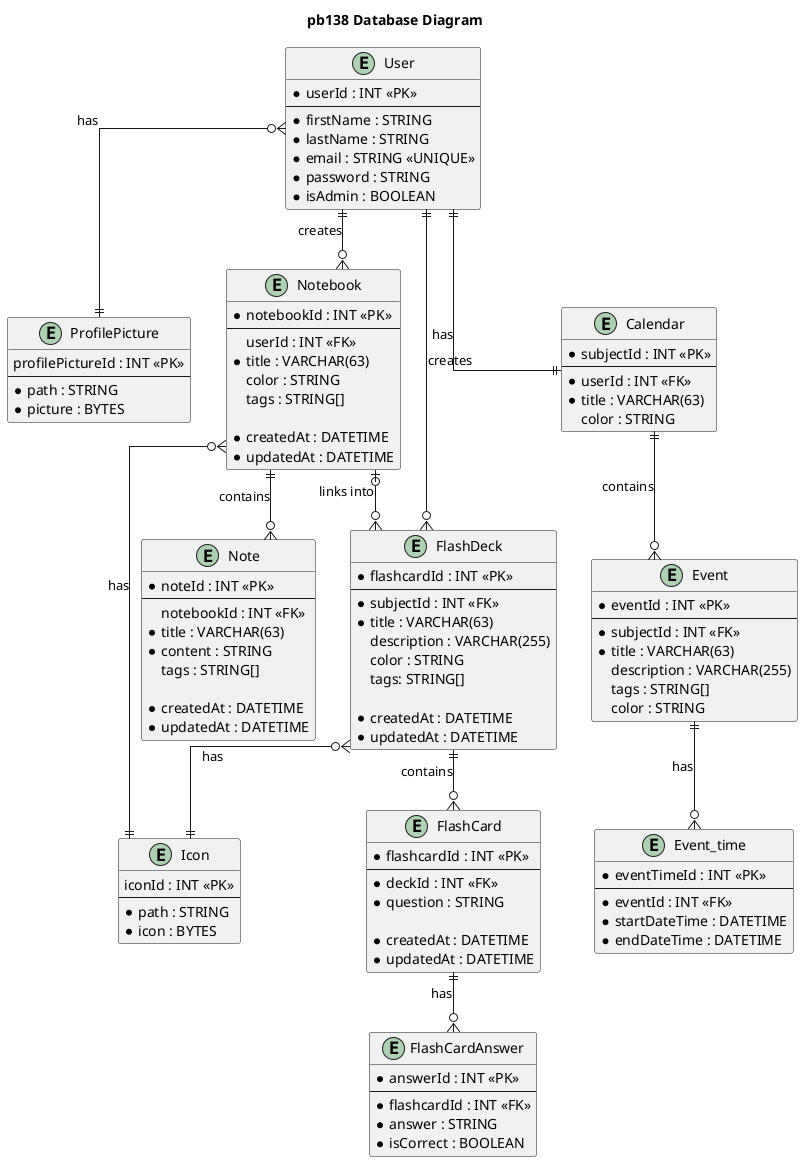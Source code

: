 ﻿@startuml
skinparam shadowing false
skinparam linetype ortho
title pb138 Database Diagram

entity User {
    * userId : INT <<PK>>
    --
    * firstName : STRING
    * lastName : STRING
    * email : STRING <<UNIQUE>>
    * password : STRING
    * isAdmin : BOOLEAN
}

entity ProfilePicture {
    profilePictureId : INT <<PK>>
    --
    *path : STRING
    *picture : BYTES
}

entity Icon {
    iconId : INT <<PK>>
    --
    *path : STRING
    *icon : BYTES
}

entity Notebook {
    * notebookId : INT <<PK>>
    --
    userId : INT <<FK>>
    * title : VARCHAR(63)
    color : STRING
    tags : STRING[]

    * createdAt : DATETIME
    * updatedAt : DATETIME
}

entity Note {
    * noteId : INT <<PK>>
    --
    notebookId : INT <<FK>>
    * title : VARCHAR(63)
    * content : STRING
    tags : STRING[]

    * createdAt : DATETIME
    * updatedAt : DATETIME
}

entity Calendar {
    * subjectId : INT <<PK>>
    --
    *userId : INT <<FK>>
    * title : VARCHAR(63)
    color : STRING
}

entity Event {
    * eventId : INT <<PK>>
    --
    * subjectId : INT <<FK>>
    * title : VARCHAR(63)
    description : VARCHAR(255)
    tags : STRING[]
    color : STRING
}

entity Event_time {
    * eventTimeId : INT <<PK>>
    --
    * eventId : INT <<FK>>
    * startDateTime : DATETIME
    * endDateTime : DATETIME
}

entity FlashDeck {
    * flashcardId : INT <<PK>>
    --
    * subjectId : INT <<FK>>
    * title : VARCHAR(63)
    description : VARCHAR(255)
    color : STRING
    tags: STRING[]

    * createdAt : DATETIME
    * updatedAt : DATETIME
}

entity FlashCard {
    * flashcardId : INT <<PK>>
    --
    * deckId : INT <<FK>>
    * question : STRING

    * createdAt : DATETIME
    * updatedAt : DATETIME
}

entity FlashCardAnswer {
    * answerId : INT <<PK>>
    --
    * flashcardId : INT <<FK>>
    * answer : STRING
    * isCorrect : BOOLEAN
}

User            }o--|| ProfilePicture   : has
User            ||--o{ Notebook         : creates
Notebook        ||--o{ Note             : contains
User            ||--|| Calendar         : has
Calendar        ||--o{ Event            : contains
Event           ||--o{ Event_time       : has
User            ||--o{ FlashDeck        : creates
FlashDeck       ||--o{ FlashCard        : contains
FlashCard       ||--o{ FlashCardAnswer  : has
Notebook        |o--o{ FlashDeck        : links into
Notebook        }o--|| Icon             : has
FlashDeck       }o--|| Icon             : has


@enduml
